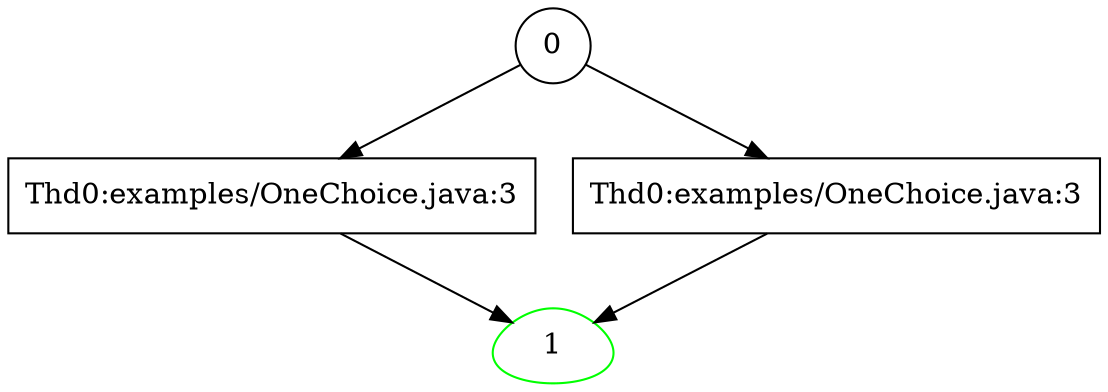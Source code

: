 digraph jpf_state_space {
/* searchAdvanced(0, Thd0:java/util/Random.java:-1, true) */
/* searchAdvanced(1, Thd0:examples/OneChoice.java:3, false) */
  st0 -> tr0;
  tr0 [label="Thd0:examples/OneChoice.java:3",shape=box]
  tr0 -> st1;  st0 [label="0",shape=circle,color=black];
  st1 [label="1",shape=egg,color=green];
/* searchBacktracked(gov.nasa.jpf.listener.StateSpaceDot$StateInformation@1786dec2) */
/* searchAdvanced(1, Thd0:examples/OneChoice.java:3, false) */
  st0 -> tr1;
  tr1 [label="Thd0:examples/OneChoice.java:3",shape=box]
  tr1 -> st1;/* searchBacktracked(gov.nasa.jpf.listener.StateSpaceDot$StateInformation@1786dec2) */
/* searchBacktracked(gov.nasa.jpf.listener.StateSpaceDot$StateInformation@1786dec2) */
}
